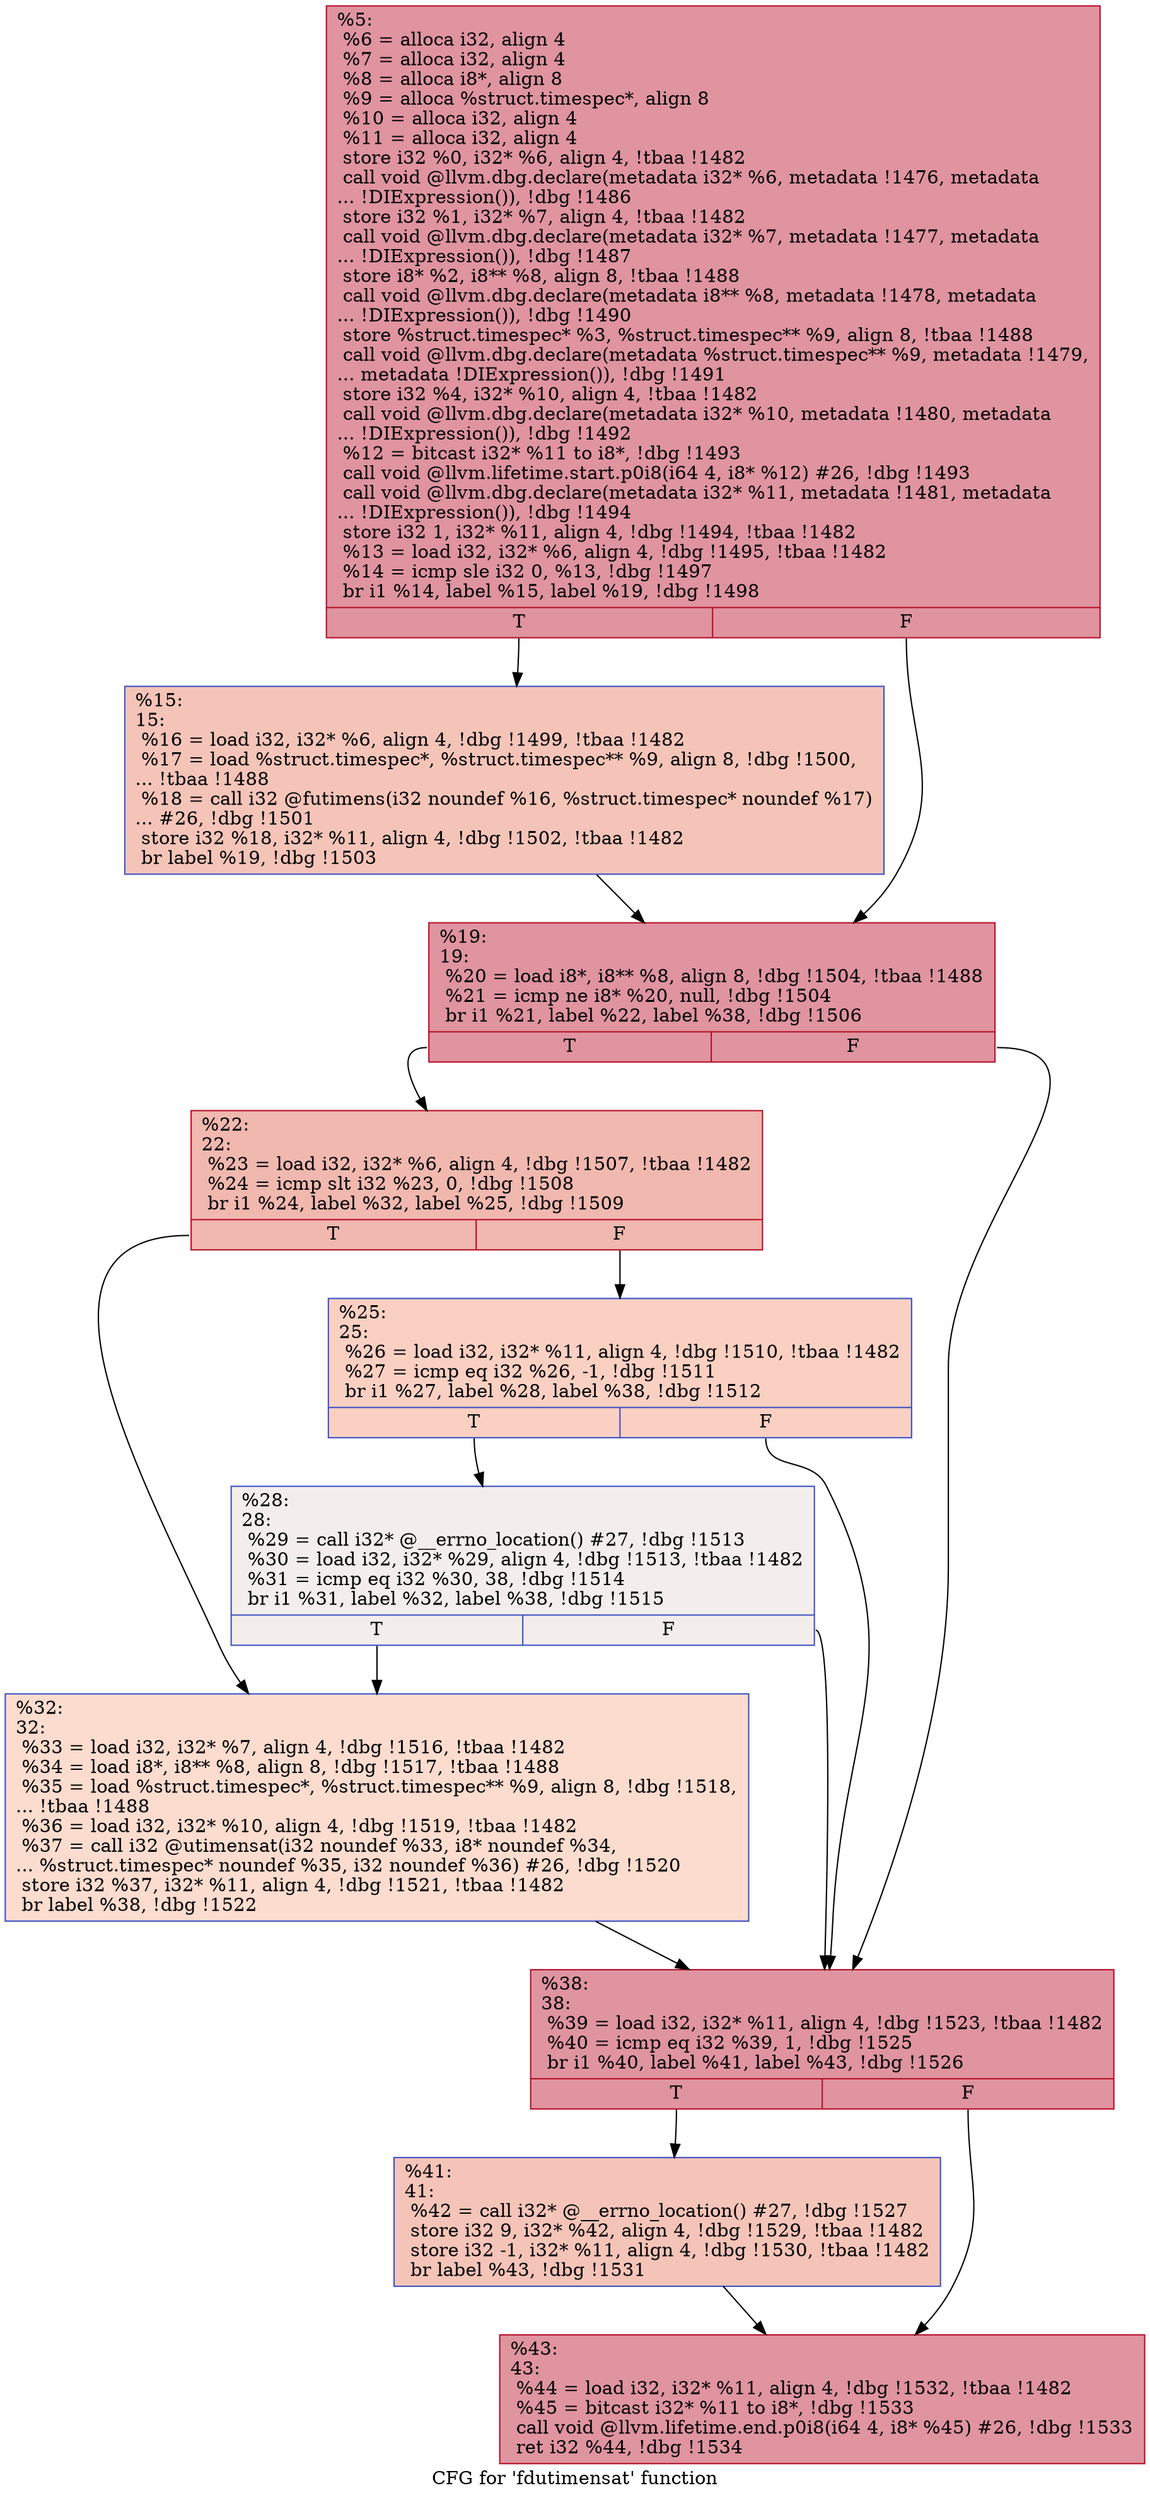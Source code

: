 digraph "CFG for 'fdutimensat' function" {
	label="CFG for 'fdutimensat' function";

	Node0xc27ae0 [shape=record,color="#b70d28ff", style=filled, fillcolor="#b70d2870",label="{%5:\l  %6 = alloca i32, align 4\l  %7 = alloca i32, align 4\l  %8 = alloca i8*, align 8\l  %9 = alloca %struct.timespec*, align 8\l  %10 = alloca i32, align 4\l  %11 = alloca i32, align 4\l  store i32 %0, i32* %6, align 4, !tbaa !1482\l  call void @llvm.dbg.declare(metadata i32* %6, metadata !1476, metadata\l... !DIExpression()), !dbg !1486\l  store i32 %1, i32* %7, align 4, !tbaa !1482\l  call void @llvm.dbg.declare(metadata i32* %7, metadata !1477, metadata\l... !DIExpression()), !dbg !1487\l  store i8* %2, i8** %8, align 8, !tbaa !1488\l  call void @llvm.dbg.declare(metadata i8** %8, metadata !1478, metadata\l... !DIExpression()), !dbg !1490\l  store %struct.timespec* %3, %struct.timespec** %9, align 8, !tbaa !1488\l  call void @llvm.dbg.declare(metadata %struct.timespec** %9, metadata !1479,\l... metadata !DIExpression()), !dbg !1491\l  store i32 %4, i32* %10, align 4, !tbaa !1482\l  call void @llvm.dbg.declare(metadata i32* %10, metadata !1480, metadata\l... !DIExpression()), !dbg !1492\l  %12 = bitcast i32* %11 to i8*, !dbg !1493\l  call void @llvm.lifetime.start.p0i8(i64 4, i8* %12) #26, !dbg !1493\l  call void @llvm.dbg.declare(metadata i32* %11, metadata !1481, metadata\l... !DIExpression()), !dbg !1494\l  store i32 1, i32* %11, align 4, !dbg !1494, !tbaa !1482\l  %13 = load i32, i32* %6, align 4, !dbg !1495, !tbaa !1482\l  %14 = icmp sle i32 0, %13, !dbg !1497\l  br i1 %14, label %15, label %19, !dbg !1498\l|{<s0>T|<s1>F}}"];
	Node0xc27ae0:s0 -> Node0xc27b90;
	Node0xc27ae0:s1 -> Node0xc27be0;
	Node0xc27b90 [shape=record,color="#3d50c3ff", style=filled, fillcolor="#e97a5f70",label="{%15:\l15:                                               \l  %16 = load i32, i32* %6, align 4, !dbg !1499, !tbaa !1482\l  %17 = load %struct.timespec*, %struct.timespec** %9, align 8, !dbg !1500,\l... !tbaa !1488\l  %18 = call i32 @futimens(i32 noundef %16, %struct.timespec* noundef %17)\l... #26, !dbg !1501\l  store i32 %18, i32* %11, align 4, !dbg !1502, !tbaa !1482\l  br label %19, !dbg !1503\l}"];
	Node0xc27b90 -> Node0xc27be0;
	Node0xc27be0 [shape=record,color="#b70d28ff", style=filled, fillcolor="#b70d2870",label="{%19:\l19:                                               \l  %20 = load i8*, i8** %8, align 8, !dbg !1504, !tbaa !1488\l  %21 = icmp ne i8* %20, null, !dbg !1504\l  br i1 %21, label %22, label %38, !dbg !1506\l|{<s0>T|<s1>F}}"];
	Node0xc27be0:s0 -> Node0xfb3730;
	Node0xc27be0:s1 -> Node0xfb3870;
	Node0xfb3730 [shape=record,color="#b70d28ff", style=filled, fillcolor="#dc5d4a70",label="{%22:\l22:                                               \l  %23 = load i32, i32* %6, align 4, !dbg !1507, !tbaa !1482\l  %24 = icmp slt i32 %23, 0, !dbg !1508\l  br i1 %24, label %32, label %25, !dbg !1509\l|{<s0>T|<s1>F}}"];
	Node0xfb3730:s0 -> Node0xfb3820;
	Node0xfb3730:s1 -> Node0xfb3780;
	Node0xfb3780 [shape=record,color="#3d50c3ff", style=filled, fillcolor="#f3947570",label="{%25:\l25:                                               \l  %26 = load i32, i32* %11, align 4, !dbg !1510, !tbaa !1482\l  %27 = icmp eq i32 %26, -1, !dbg !1511\l  br i1 %27, label %28, label %38, !dbg !1512\l|{<s0>T|<s1>F}}"];
	Node0xfb3780:s0 -> Node0xfb37d0;
	Node0xfb3780:s1 -> Node0xfb3870;
	Node0xfb37d0 [shape=record,color="#3d50c3ff", style=filled, fillcolor="#e3d9d370",label="{%28:\l28:                                               \l  %29 = call i32* @__errno_location() #27, !dbg !1513\l  %30 = load i32, i32* %29, align 4, !dbg !1513, !tbaa !1482\l  %31 = icmp eq i32 %30, 38, !dbg !1514\l  br i1 %31, label %32, label %38, !dbg !1515\l|{<s0>T|<s1>F}}"];
	Node0xfb37d0:s0 -> Node0xfb3820;
	Node0xfb37d0:s1 -> Node0xfb3870;
	Node0xfb3820 [shape=record,color="#3d50c3ff", style=filled, fillcolor="#f7af9170",label="{%32:\l32:                                               \l  %33 = load i32, i32* %7, align 4, !dbg !1516, !tbaa !1482\l  %34 = load i8*, i8** %8, align 8, !dbg !1517, !tbaa !1488\l  %35 = load %struct.timespec*, %struct.timespec** %9, align 8, !dbg !1518,\l... !tbaa !1488\l  %36 = load i32, i32* %10, align 4, !dbg !1519, !tbaa !1482\l  %37 = call i32 @utimensat(i32 noundef %33, i8* noundef %34,\l... %struct.timespec* noundef %35, i32 noundef %36) #26, !dbg !1520\l  store i32 %37, i32* %11, align 4, !dbg !1521, !tbaa !1482\l  br label %38, !dbg !1522\l}"];
	Node0xfb3820 -> Node0xfb3870;
	Node0xfb3870 [shape=record,color="#b70d28ff", style=filled, fillcolor="#b70d2870",label="{%38:\l38:                                               \l  %39 = load i32, i32* %11, align 4, !dbg !1523, !tbaa !1482\l  %40 = icmp eq i32 %39, 1, !dbg !1525\l  br i1 %40, label %41, label %43, !dbg !1526\l|{<s0>T|<s1>F}}"];
	Node0xfb3870:s0 -> Node0xfb38c0;
	Node0xfb3870:s1 -> Node0xfb3910;
	Node0xfb38c0 [shape=record,color="#3d50c3ff", style=filled, fillcolor="#e97a5f70",label="{%41:\l41:                                               \l  %42 = call i32* @__errno_location() #27, !dbg !1527\l  store i32 9, i32* %42, align 4, !dbg !1529, !tbaa !1482\l  store i32 -1, i32* %11, align 4, !dbg !1530, !tbaa !1482\l  br label %43, !dbg !1531\l}"];
	Node0xfb38c0 -> Node0xfb3910;
	Node0xfb3910 [shape=record,color="#b70d28ff", style=filled, fillcolor="#b70d2870",label="{%43:\l43:                                               \l  %44 = load i32, i32* %11, align 4, !dbg !1532, !tbaa !1482\l  %45 = bitcast i32* %11 to i8*, !dbg !1533\l  call void @llvm.lifetime.end.p0i8(i64 4, i8* %45) #26, !dbg !1533\l  ret i32 %44, !dbg !1534\l}"];
}
